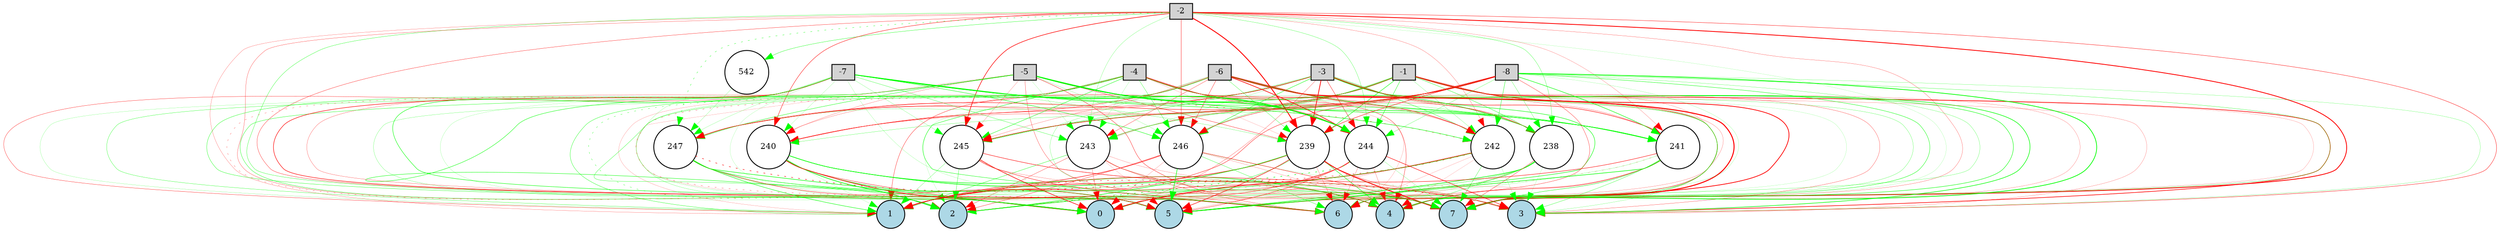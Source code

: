 digraph {
	node [fontsize=9 height=0.2 shape=circle width=0.2]
	-1 [fillcolor=lightgray shape=box style=filled]
	-2 [fillcolor=lightgray shape=box style=filled]
	-3 [fillcolor=lightgray shape=box style=filled]
	-4 [fillcolor=lightgray shape=box style=filled]
	-5 [fillcolor=lightgray shape=box style=filled]
	-6 [fillcolor=lightgray shape=box style=filled]
	-7 [fillcolor=lightgray shape=box style=filled]
	-8 [fillcolor=lightgray shape=box style=filled]
	0 [fillcolor=lightblue style=filled]
	1 [fillcolor=lightblue style=filled]
	2 [fillcolor=lightblue style=filled]
	3 [fillcolor=lightblue style=filled]
	4 [fillcolor=lightblue style=filled]
	5 [fillcolor=lightblue style=filled]
	6 [fillcolor=lightblue style=filled]
	7 [fillcolor=lightblue style=filled]
	542 [fillcolor=white style=filled]
	238 [fillcolor=white style=filled]
	239 [fillcolor=white style=filled]
	240 [fillcolor=white style=filled]
	241 [fillcolor=white style=filled]
	242 [fillcolor=white style=filled]
	243 [fillcolor=white style=filled]
	244 [fillcolor=white style=filled]
	245 [fillcolor=white style=filled]
	246 [fillcolor=white style=filled]
	247 [fillcolor=white style=filled]
	-1 -> 238 [color=green penwidth=0.3303065293988503 style=solid]
	-1 -> 239 [color=green penwidth=0.48650804211388454 style=solid]
	-1 -> 240 [color=red penwidth=0.2570774680337753 style=solid]
	-1 -> 241 [color=red penwidth=0.22411256196640397 style=solid]
	-1 -> 242 [color=green penwidth=0.15855947733935388 style=solid]
	-1 -> 243 [color=red penwidth=0.34083599015116683 style=solid]
	-1 -> 244 [color=green penwidth=0.3811772160515774 style=solid]
	-1 -> 245 [color=green penwidth=0.5126690520622571 style=solid]
	-1 -> 246 [color=green penwidth=0.29452553133084436 style=solid]
	-1 -> 247 [color=red penwidth=0.2027499148810818 style=solid]
	-2 -> 238 [color=green penwidth=0.2507184770679186 style=solid]
	-2 -> 239 [color=red penwidth=0.998151099153279 style=solid]
	-2 -> 240 [color=red penwidth=0.42062440367194076 style=solid]
	-2 -> 241 [color=red penwidth=0.16468483761649524 style=solid]
	-2 -> 242 [color=red penwidth=0.19282504992952115 style=solid]
	-2 -> 243 [color=green penwidth=0.17779765270947456 style=solid]
	-2 -> 244 [color=green penwidth=0.23454122700521185 style=solid]
	-2 -> 245 [color=red penwidth=0.6151032261456648 style=solid]
	-2 -> 246 [color=red penwidth=0.3803889010836772 style=solid]
	-2 -> 247 [color=green penwidth=0.3326783215152824 style=dotted]
	-3 -> 238 [color=red penwidth=0.335046866082068 style=solid]
	-3 -> 239 [color=red penwidth=0.7875425157027334 style=solid]
	-3 -> 240 [color=red penwidth=0.3485912162404044 style=solid]
	-3 -> 241 [color=red penwidth=0.501248475110375 style=solid]
	-3 -> 242 [color=green penwidth=0.31899929327030907 style=solid]
	-3 -> 243 [color=green penwidth=0.13731820309220488 style=solid]
	-3 -> 244 [color=red penwidth=0.3765554339945518 style=solid]
	-3 -> 245 [color=green penwidth=0.3187871632272772 style=solid]
	-3 -> 246 [color=green penwidth=0.41581601220494324 style=solid]
	-3 -> 247 [color=red penwidth=0.34866380560329746 style=solid]
	-4 -> 238 [color=green penwidth=0.11880027853661124 style=solid]
	-4 -> 239 [color=red penwidth=0.10830773535159843 style=solid]
	-4 -> 240 [color=red penwidth=0.1865230965628662 style=solid]
	-4 -> 241 [color=green penwidth=0.46838240896910754 style=solid]
	-4 -> 242 [color=red penwidth=0.22413009853887078 style=solid]
	-4 -> 243 [color=green penwidth=0.11848508266627661 style=solid]
	-4 -> 244 [color=red penwidth=0.3561819492667193 style=solid]
	-4 -> 245 [color=green penwidth=0.3938145666421138 style=solid]
	-4 -> 246 [color=green penwidth=0.2661437142478563 style=solid]
	-4 -> 247 [color=red penwidth=0.13468345565898404 style=solid]
	-5 -> 238 [color=green penwidth=0.5210795087862705 style=solid]
	-5 -> 239 [color=red penwidth=0.328798280783846 style=solid]
	-5 -> 240 [color=red penwidth=0.18659229907778663 style=solid]
	-5 -> 241 [color=green penwidth=0.5850860347660249 style=solid]
	-5 -> 242 [color=red penwidth=0.3129117103489157 style=dotted]
	-5 -> 243 [color=green penwidth=0.11016620662206242 style=solid]
	-5 -> 244 [color=green penwidth=0.9106750263133966 style=solid]
	-5 -> 245 [color=red penwidth=0.1564801935905809 style=solid]
	-5 -> 246 [color=green penwidth=0.1432655987547256 style=solid]
	-5 -> 247 [color=green penwidth=0.38373098781304293 style=solid]
	-6 -> 238 [color=red penwidth=0.2901405190575155 style=solid]
	-6 -> 239 [color=green penwidth=0.25383516731243694 style=solid]
	-6 -> 240 [color=red penwidth=0.3764163467610271 style=solid]
	-6 -> 241 [color=green penwidth=0.42081194105446007 style=solid]
	-6 -> 242 [color=red penwidth=0.5394073993582363 style=solid]
	-6 -> 243 [color=red penwidth=0.26676886839871417 style=solid]
	-6 -> 244 [color=red penwidth=0.691692179799112 style=solid]
	-6 -> 245 [color=red penwidth=0.1841210254232582 style=solid]
	-6 -> 246 [color=red penwidth=0.32054345706826354 style=solid]
	-6 -> 247 [color=green penwidth=0.18085879934908017 style=solid]
	-7 -> 238 [color=green penwidth=0.20643736639041904 style=solid]
	-7 -> 239 [color=green penwidth=0.19928097069875172 style=solid]
	-7 -> 240 [color=green penwidth=0.11744850184064451 style=solid]
	-7 -> 241 [color=green penwidth=0.43943971431079687 style=solid]
	-7 -> 242 [color=green penwidth=0.4842753822631667 style=solid]
	-7 -> 243 [color=green penwidth=0.2679706038809867 style=solid]
	-7 -> 244 [color=green penwidth=0.9589302876956728 style=solid]
	-7 -> 245 [color=green penwidth=0.15619764948578024 style=solid]
	-7 -> 246 [color=green penwidth=0.42618399295954523 style=solid]
	-7 -> 247 [color=green penwidth=0.1436247155008934 style=solid]
	-8 -> 238 [color=green penwidth=0.23003514524817956 style=solid]
	-8 -> 239 [color=red penwidth=0.44209136836687957 style=solid]
	-8 -> 240 [color=green penwidth=0.21836273410663715 style=solid]
	-8 -> 241 [color=green penwidth=0.5142411618374096 style=solid]
	-8 -> 242 [color=green penwidth=0.3678630332878521 style=solid]
	-8 -> 243 [color=green penwidth=0.3371671267407066 style=solid]
	-8 -> 244 [color=green penwidth=0.20819332791113593 style=solid]
	-8 -> 245 [color=red penwidth=0.5244845224119654 style=solid]
	-8 -> 246 [color=red penwidth=0.3931779522972376 style=solid]
	-8 -> 247 [color=red penwidth=0.4635934299841362 style=solid]
	238 -> 0 [color=red penwidth=0.14010780598426337 style=solid]
	238 -> 1 [color=green penwidth=0.15203970238292758 style=solid]
	238 -> 2 [color=green penwidth=0.19168726486683263 style=solid]
	238 -> 3 [color=green penwidth=0.10507444093082635 style=solid]
	238 -> 4 [color=green penwidth=0.27012853589201313 style=solid]
	238 -> 5 [color=green penwidth=0.6424770906844324 style=solid]
	238 -> 6 [color=green penwidth=0.32650893878056053 style=solid]
	238 -> 7 [color=red penwidth=0.30435110830256384 style=solid]
	239 -> 0 [color=green penwidth=0.3122348409986204 style=solid]
	239 -> 1 [color=red penwidth=0.6293114002377005 style=solid]
	239 -> 2 [color=green penwidth=0.5731550882958467 style=solid]
	239 -> 3 [color=red penwidth=0.3033599198442243 style=solid]
	239 -> 4 [color=green penwidth=0.45453155783528887 style=solid]
	239 -> 5 [color=red penwidth=0.5406349165331263 style=solid]
	239 -> 6 [color=red penwidth=0.19068364336566454 style=solid]
	239 -> 7 [color=red penwidth=0.9696137767872084 style=solid]
	240 -> 0 [color=red penwidth=0.3710146292622234 style=solid]
	240 -> 1 [color=green penwidth=0.10583996690243586 style=solid]
	240 -> 2 [color=green penwidth=0.7093683597403367 style=solid]
	240 -> 3 [color=green penwidth=0.2001412969612766 style=solid]
	240 -> 4 [color=green penwidth=0.6019651831966453 style=solid]
	240 -> 5 [color=green penwidth=0.5862751950574523 style=solid]
	240 -> 6 [color=red penwidth=0.6774043188458787 style=solid]
	240 -> 7 [color=green penwidth=0.5806542336565264 style=solid]
	241 -> 0 [color=red penwidth=0.17898068895159402 style=dotted]
	241 -> 1 [color=red penwidth=0.4610865898968973 style=solid]
	241 -> 2 [color=green penwidth=0.15271752411851625 style=solid]
	241 -> 3 [color=green penwidth=0.275864104084543 style=solid]
	241 -> 4 [color=red penwidth=0.453665426636933 style=solid]
	241 -> 5 [color=green penwidth=0.6091129759933536 style=solid]
	241 -> 6 [color=red penwidth=0.15334972005057196 style=solid]
	241 -> 7 [color=green penwidth=0.38356066634857755 style=solid]
	242 -> 0 [color=red penwidth=0.7901001262856563 style=solid]
	242 -> 1 [color=red penwidth=0.42964692258246473 style=dotted]
	242 -> 2 [color=green penwidth=0.410080440697987 style=solid]
	242 -> 3 [color=green penwidth=0.13775907546077104 style=solid]
	242 -> 4 [color=red penwidth=0.10124314348915034 style=solid]
	242 -> 5 [color=red penwidth=0.15724307863514037 style=solid]
	242 -> 6 [color=red penwidth=0.12020269290813107 style=solid]
	242 -> 7 [color=green penwidth=0.27629628955959373 style=solid]
	243 -> 0 [color=red penwidth=0.22058585040339873 style=solid]
	243 -> 1 [color=green penwidth=0.33186623128660786 style=solid]
	243 -> 2 [color=red penwidth=0.2567924496135747 style=solid]
	243 -> 3 [color=red penwidth=0.15757635167224177 style=solid]
	243 -> 4 [color=green penwidth=0.12616835301063817 style=solid]
	243 -> 5 [color=red penwidth=0.11054645515596359 style=solid]
	243 -> 6 [color=red penwidth=0.2631806535280322 style=solid]
	243 -> 7 [color=red penwidth=0.3036477959705784 style=solid]
	244 -> 0 [color=red penwidth=0.3293159723210164 style=solid]
	244 -> 1 [color=red penwidth=0.38628432473370533 style=solid]
	244 -> 2 [color=green penwidth=0.5532406545399635 style=dotted]
	244 -> 3 [color=red penwidth=0.5093200108421293 style=solid]
	244 -> 4 [color=red penwidth=0.18581958199413828 style=solid]
	244 -> 5 [color=red penwidth=0.3488177209891715 style=solid]
	244 -> 6 [color=red penwidth=0.19248731145153286 style=solid]
	244 -> 7 [color=green penwidth=0.15975514208260982 style=solid]
	245 -> 0 [color=red penwidth=0.6288261651112829 style=solid]
	245 -> 1 [color=green penwidth=0.19917137869709625 style=solid]
	245 -> 2 [color=green penwidth=0.3084027022562176 style=solid]
	245 -> 3 [color=red penwidth=0.40421690742074323 style=solid]
	245 -> 4 [color=red penwidth=0.408510094270947 style=solid]
	245 -> 5 [color=green penwidth=0.1669250877788146 style=dotted]
	245 -> 6 [color=red penwidth=0.1833715594404173 style=solid]
	245 -> 7 [color=red penwidth=0.15699422729172177 style=solid]
	246 -> 0 [color=red penwidth=0.14004503956680125 style=solid]
	246 -> 1 [color=red penwidth=0.5202372841046771 style=solid]
	246 -> 2 [color=red penwidth=0.31218927452034984 style=solid]
	246 -> 3 [color=green penwidth=0.10855319664969268 style=solid]
	246 -> 4 [color=red penwidth=0.15767453523327735 style=solid]
	246 -> 5 [color=green penwidth=0.5985096622695398 style=solid]
	246 -> 6 [color=green penwidth=0.2847451157291933 style=solid]
	246 -> 7 [color=red penwidth=0.39388666263952377 style=solid]
	247 -> 0 [color=green penwidth=0.563704059006867 style=solid]
	247 -> 1 [color=green penwidth=0.46589236661498845 style=solid]
	247 -> 2 [color=green penwidth=0.20956478814153626 style=solid]
	247 -> 3 [color=red penwidth=0.51968495298426 style=dotted]
	247 -> 4 [color=green penwidth=0.13362258506210256 style=solid]
	247 -> 5 [color=red penwidth=0.39137463034953857 style=solid]
	247 -> 6 [color=green penwidth=0.20532971402970546 style=solid]
	247 -> 7 [color=green penwidth=0.41586185891538674 style=solid]
	-1 -> 0 [color=red penwidth=0.1788180049947346 style=solid]
	-1 -> 1 [color=red penwidth=0.33230127813814403 style=solid]
	-1 -> 2 [color=green penwidth=0.10747382823056942 style=solid]
	-1 -> 3 [color=red penwidth=0.660191622858219 style=solid]
	-1 -> 4 [color=red penwidth=0.16938600019571542 style=solid]
	-1 -> 5 [color=red penwidth=0.8083282541634917 style=solid]
	-1 -> 6 [color=green penwidth=0.2137895869471137 style=solid]
	-1 -> 7 [color=red penwidth=0.13743608080272543 style=solid]
	-2 -> 0 [color=green penwidth=0.2892485417323287 style=solid]
	-2 -> 1 [color=red penwidth=0.1836981108539668 style=solid]
	-2 -> 2 [color=red penwidth=0.2404761261243734 style=solid]
	-2 -> 3 [color=red penwidth=0.3783382118342171 style=solid]
	-2 -> 4 [color=red penwidth=0.2102202755220035 style=solid]
	-2 -> 5 [color=red penwidth=0.3014938564273878 style=solid]
	-2 -> 6 [color=green penwidth=0.10574328726571879 style=solid]
	-2 -> 7 [color=red penwidth=0.8995883713060465 style=solid]
	-3 -> 0 [color=red penwidth=0.2201787539103242 style=solid]
	-3 -> 1 [color=red penwidth=0.1362662202362603 style=solid]
	-3 -> 2 [color=green penwidth=0.18877056012840832 style=solid]
	-3 -> 3 [color=green penwidth=0.6152746846700796 style=solid]
	-3 -> 4 [color=green penwidth=0.10845230818276597 style=solid]
	-3 -> 5 [color=green penwidth=0.5006017366937876 style=solid]
	-3 -> 6 [color=red penwidth=0.15415382243336873 style=solid]
	-3 -> 7 [color=green penwidth=0.47138572347129915 style=solid]
	-4 -> 0 [color=green penwidth=0.42229616624162325 style=solid]
	-4 -> 1 [color=green penwidth=0.2746365185823729 style=solid]
	-4 -> 2 [color=green penwidth=0.1872748010453899 style=solid]
	-4 -> 3 [color=red penwidth=0.23878509225365563 style=solid]
	-4 -> 4 [color=red penwidth=0.3323152810959936 style=solid]
	-4 -> 5 [color=red penwidth=0.2555581004238834 style=dotted]
	-4 -> 6 [color=green penwidth=0.40147480055866547 style=solid]
	-4 -> 7 [color=red penwidth=0.42500130049712537 style=solid]
	-5 -> 0 [color=red penwidth=0.2166177660994603 style=solid]
	-5 -> 1 [color=green penwidth=0.1414203595406192 style=solid]
	-5 -> 2 [color=green penwidth=0.3353253610892015 style=solid]
	-5 -> 3 [color=green penwidth=0.16647808856029958 style=solid]
	-5 -> 4 [color=red penwidth=0.26399643935474654 style=solid]
	-5 -> 5 [color=green penwidth=0.12306964466069138 style=solid]
	-5 -> 6 [color=red penwidth=0.11823707310722138 style=solid]
	-5 -> 7 [color=red penwidth=0.35210812872930775 style=solid]
	-6 -> 0 [color=green penwidth=0.28520308078040624 style=solid]
	-6 -> 1 [color=green penwidth=0.3223398338993677 style=solid]
	-6 -> 2 [color=green penwidth=0.29698653537891345 style=dotted]
	-6 -> 3 [color=red penwidth=0.1684069191106876 style=solid]
	-6 -> 4 [color=green penwidth=0.4072130961852284 style=solid]
	-6 -> 5 [color=green penwidth=0.18285127222822048 style=solid]
	-6 -> 6 [color=red penwidth=0.1268287138540688 style=solid]
	-6 -> 7 [color=red penwidth=1.126208007812252 style=solid]
	-7 -> 0 [color=green penwidth=0.326994131081791 style=solid]
	-7 -> 1 [color=red penwidth=0.2971080950542597 style=solid]
	-7 -> 2 [color=red penwidth=0.22389022537479897 style=dotted]
	-7 -> 3 [color=green penwidth=0.12481431716966784 style=solid]
	-7 -> 4 [color=green penwidth=0.1307962337945469 style=solid]
	-7 -> 5 [color=red penwidth=0.539796877663264 style=solid]
	-7 -> 6 [color=green penwidth=0.4675625346023158 style=solid]
	-7 -> 7 [color=green penwidth=0.10716946767911938 style=solid]
	-8 -> 0 [color=green penwidth=0.12238935139760121 style=solid]
	-8 -> 1 [color=red penwidth=0.37787704752684026 style=solid]
	-8 -> 2 [color=red penwidth=0.29848143474661737 style=solid]
	-8 -> 3 [color=green penwidth=0.18612907458843284 style=solid]
	-8 -> 4 [color=green penwidth=0.7861573875418625 style=solid]
	-8 -> 5 [color=green penwidth=0.20945282123348935 style=solid]
	-8 -> 6 [color=green penwidth=0.3984678786519872 style=solid]
	-8 -> 7 [color=green penwidth=0.2656078441095663 style=solid]
	-2 -> 542 [color=green penwidth=0.31748938357891066 style=solid]
	542 -> 247 [color=green penwidth=0.1450235926059116 style=solid]
}
